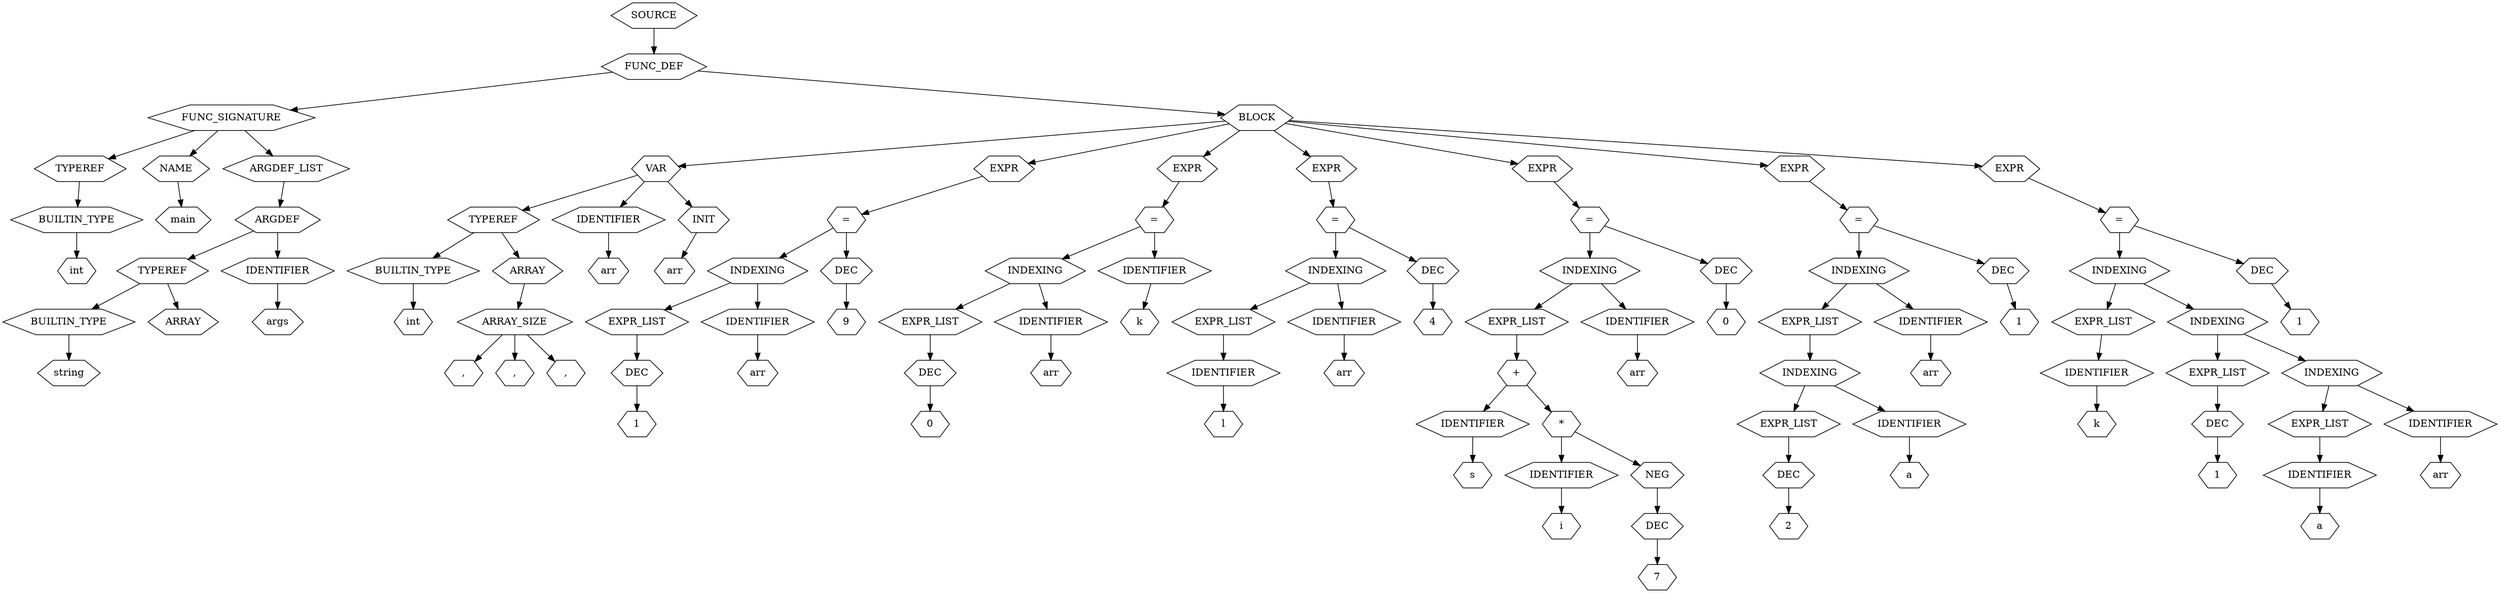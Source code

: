 digraph Tree {
    node [shape=hexagon];
    node_0 [label="SOURCE"]
    node_0 -> node_1;
    node_1 [label="FUNC_DEF"]
    node_1 -> node_2;
    node_2 [label="FUNC_SIGNATURE"]
    node_2 -> node_3;
    node_3 [label="TYPEREF"]
    node_3 -> node_4;
    node_4 [label="BUILTIN_TYPE"]
    node_4 -> node_5;
    node_5 [label="int"]
    node_2 -> node_6;
    node_6 [label="NAME"]
    node_6 -> node_7;
    node_7 [label="main"]
    node_2 -> node_8;
    node_8 [label="ARGDEF_LIST"]
    node_8 -> node_9;
    node_9 [label="ARGDEF"]
    node_9 -> node_10;
    node_10 [label="TYPEREF"]
    node_10 -> node_11;
    node_11 [label="BUILTIN_TYPE"]
    node_11 -> node_12;
    node_12 [label="string"]
    node_10 -> node_13;
    node_13 [label="ARRAY"]
    node_9 -> node_14;
    node_14 [label="IDENTIFIER"]
    node_14 -> node_15;
    node_15 [label="args"]
    node_1 -> node_16;
    node_16 [label="BLOCK"]
    node_16 -> node_17;
    node_17 [label="VAR"]
    node_17 -> node_18;
    node_18 [label="TYPEREF"]
    node_18 -> node_19;
    node_19 [label="BUILTIN_TYPE"]
    node_19 -> node_20;
    node_20 [label="int"]
    node_18 -> node_21;
    node_21 [label="ARRAY"]
    node_21 -> node_22;
    node_22 [label="ARRAY_SIZE"]
    node_22 -> node_23;
    node_23 [label=","]
    node_22 -> node_24;
    node_24 [label=","]
    node_22 -> node_25;
    node_25 [label=","]
    node_17 -> node_26;
    node_26 [label="IDENTIFIER"]
    node_26 -> node_27;
    node_27 [label="arr"]
    node_17 -> node_28;
    node_28 [label="INIT"]
    node_28 -> node_29;
    node_29 [label="arr"]
    node_16 -> node_30;
    node_30 [label="EXPR"]
    node_30 -> node_31;
    node_31 [label="="]
    node_31 -> node_32;
    node_32 [label="INDEXING"]
    node_32 -> node_33;
    node_33 [label="EXPR_LIST"]
    node_33 -> node_34;
    node_34 [label="DEC"]
    node_34 -> node_35;
    node_35 [label="1"]
    node_32 -> node_36;
    node_36 [label="IDENTIFIER"]
    node_36 -> node_37;
    node_37 [label="arr"]
    node_31 -> node_38;
    node_38 [label="DEC"]
    node_38 -> node_39;
    node_39 [label="9"]
    node_16 -> node_40;
    node_40 [label="EXPR"]
    node_40 -> node_41;
    node_41 [label="="]
    node_41 -> node_42;
    node_42 [label="INDEXING"]
    node_42 -> node_43;
    node_43 [label="EXPR_LIST"]
    node_43 -> node_44;
    node_44 [label="DEC"]
    node_44 -> node_45;
    node_45 [label="0"]
    node_42 -> node_46;
    node_46 [label="IDENTIFIER"]
    node_46 -> node_47;
    node_47 [label="arr"]
    node_41 -> node_48;
    node_48 [label="IDENTIFIER"]
    node_48 -> node_49;
    node_49 [label="k"]
    node_16 -> node_50;
    node_50 [label="EXPR"]
    node_50 -> node_51;
    node_51 [label="="]
    node_51 -> node_52;
    node_52 [label="INDEXING"]
    node_52 -> node_53;
    node_53 [label="EXPR_LIST"]
    node_53 -> node_54;
    node_54 [label="IDENTIFIER"]
    node_54 -> node_55;
    node_55 [label="l"]
    node_52 -> node_56;
    node_56 [label="IDENTIFIER"]
    node_56 -> node_57;
    node_57 [label="arr"]
    node_51 -> node_58;
    node_58 [label="DEC"]
    node_58 -> node_59;
    node_59 [label="4"]
    node_16 -> node_60;
    node_60 [label="EXPR"]
    node_60 -> node_61;
    node_61 [label="="]
    node_61 -> node_62;
    node_62 [label="INDEXING"]
    node_62 -> node_63;
    node_63 [label="EXPR_LIST"]
    node_63 -> node_64;
    node_64 [label="+"]
    node_64 -> node_65;
    node_65 [label="IDENTIFIER"]
    node_65 -> node_66;
    node_66 [label="s"]
    node_64 -> node_67;
    node_67 [label="*"]
    node_67 -> node_68;
    node_68 [label="IDENTIFIER"]
    node_68 -> node_69;
    node_69 [label="i"]
    node_67 -> node_70;
    node_70 [label="NEG"]
    node_70 -> node_71;
    node_71 [label="DEC"]
    node_71 -> node_72;
    node_72 [label="7"]
    node_62 -> node_73;
    node_73 [label="IDENTIFIER"]
    node_73 -> node_74;
    node_74 [label="arr"]
    node_61 -> node_75;
    node_75 [label="DEC"]
    node_75 -> node_76;
    node_76 [label="0"]
    node_16 -> node_77;
    node_77 [label="EXPR"]
    node_77 -> node_78;
    node_78 [label="="]
    node_78 -> node_79;
    node_79 [label="INDEXING"]
    node_79 -> node_80;
    node_80 [label="EXPR_LIST"]
    node_80 -> node_81;
    node_81 [label="INDEXING"]
    node_81 -> node_82;
    node_82 [label="EXPR_LIST"]
    node_82 -> node_83;
    node_83 [label="DEC"]
    node_83 -> node_84;
    node_84 [label="2"]
    node_81 -> node_85;
    node_85 [label="IDENTIFIER"]
    node_85 -> node_86;
    node_86 [label="a"]
    node_79 -> node_87;
    node_87 [label="IDENTIFIER"]
    node_87 -> node_88;
    node_88 [label="arr"]
    node_78 -> node_89;
    node_89 [label="DEC"]
    node_89 -> node_90;
    node_90 [label="1"]
    node_16 -> node_91;
    node_91 [label="EXPR"]
    node_91 -> node_92;
    node_92 [label="="]
    node_92 -> node_93;
    node_93 [label="INDEXING"]
    node_93 -> node_94;
    node_94 [label="EXPR_LIST"]
    node_94 -> node_95;
    node_95 [label="IDENTIFIER"]
    node_95 -> node_96;
    node_96 [label="k"]
    node_93 -> node_97;
    node_97 [label="INDEXING"]
    node_97 -> node_98;
    node_98 [label="EXPR_LIST"]
    node_98 -> node_99;
    node_99 [label="DEC"]
    node_99 -> node_100;
    node_100 [label="1"]
    node_97 -> node_101;
    node_101 [label="INDEXING"]
    node_101 -> node_102;
    node_102 [label="EXPR_LIST"]
    node_102 -> node_103;
    node_103 [label="IDENTIFIER"]
    node_103 -> node_104;
    node_104 [label="a"]
    node_101 -> node_105;
    node_105 [label="IDENTIFIER"]
    node_105 -> node_106;
    node_106 [label="arr"]
    node_92 -> node_107;
    node_107 [label="DEC"]
    node_107 -> node_108;
    node_108 [label="1"]
}
